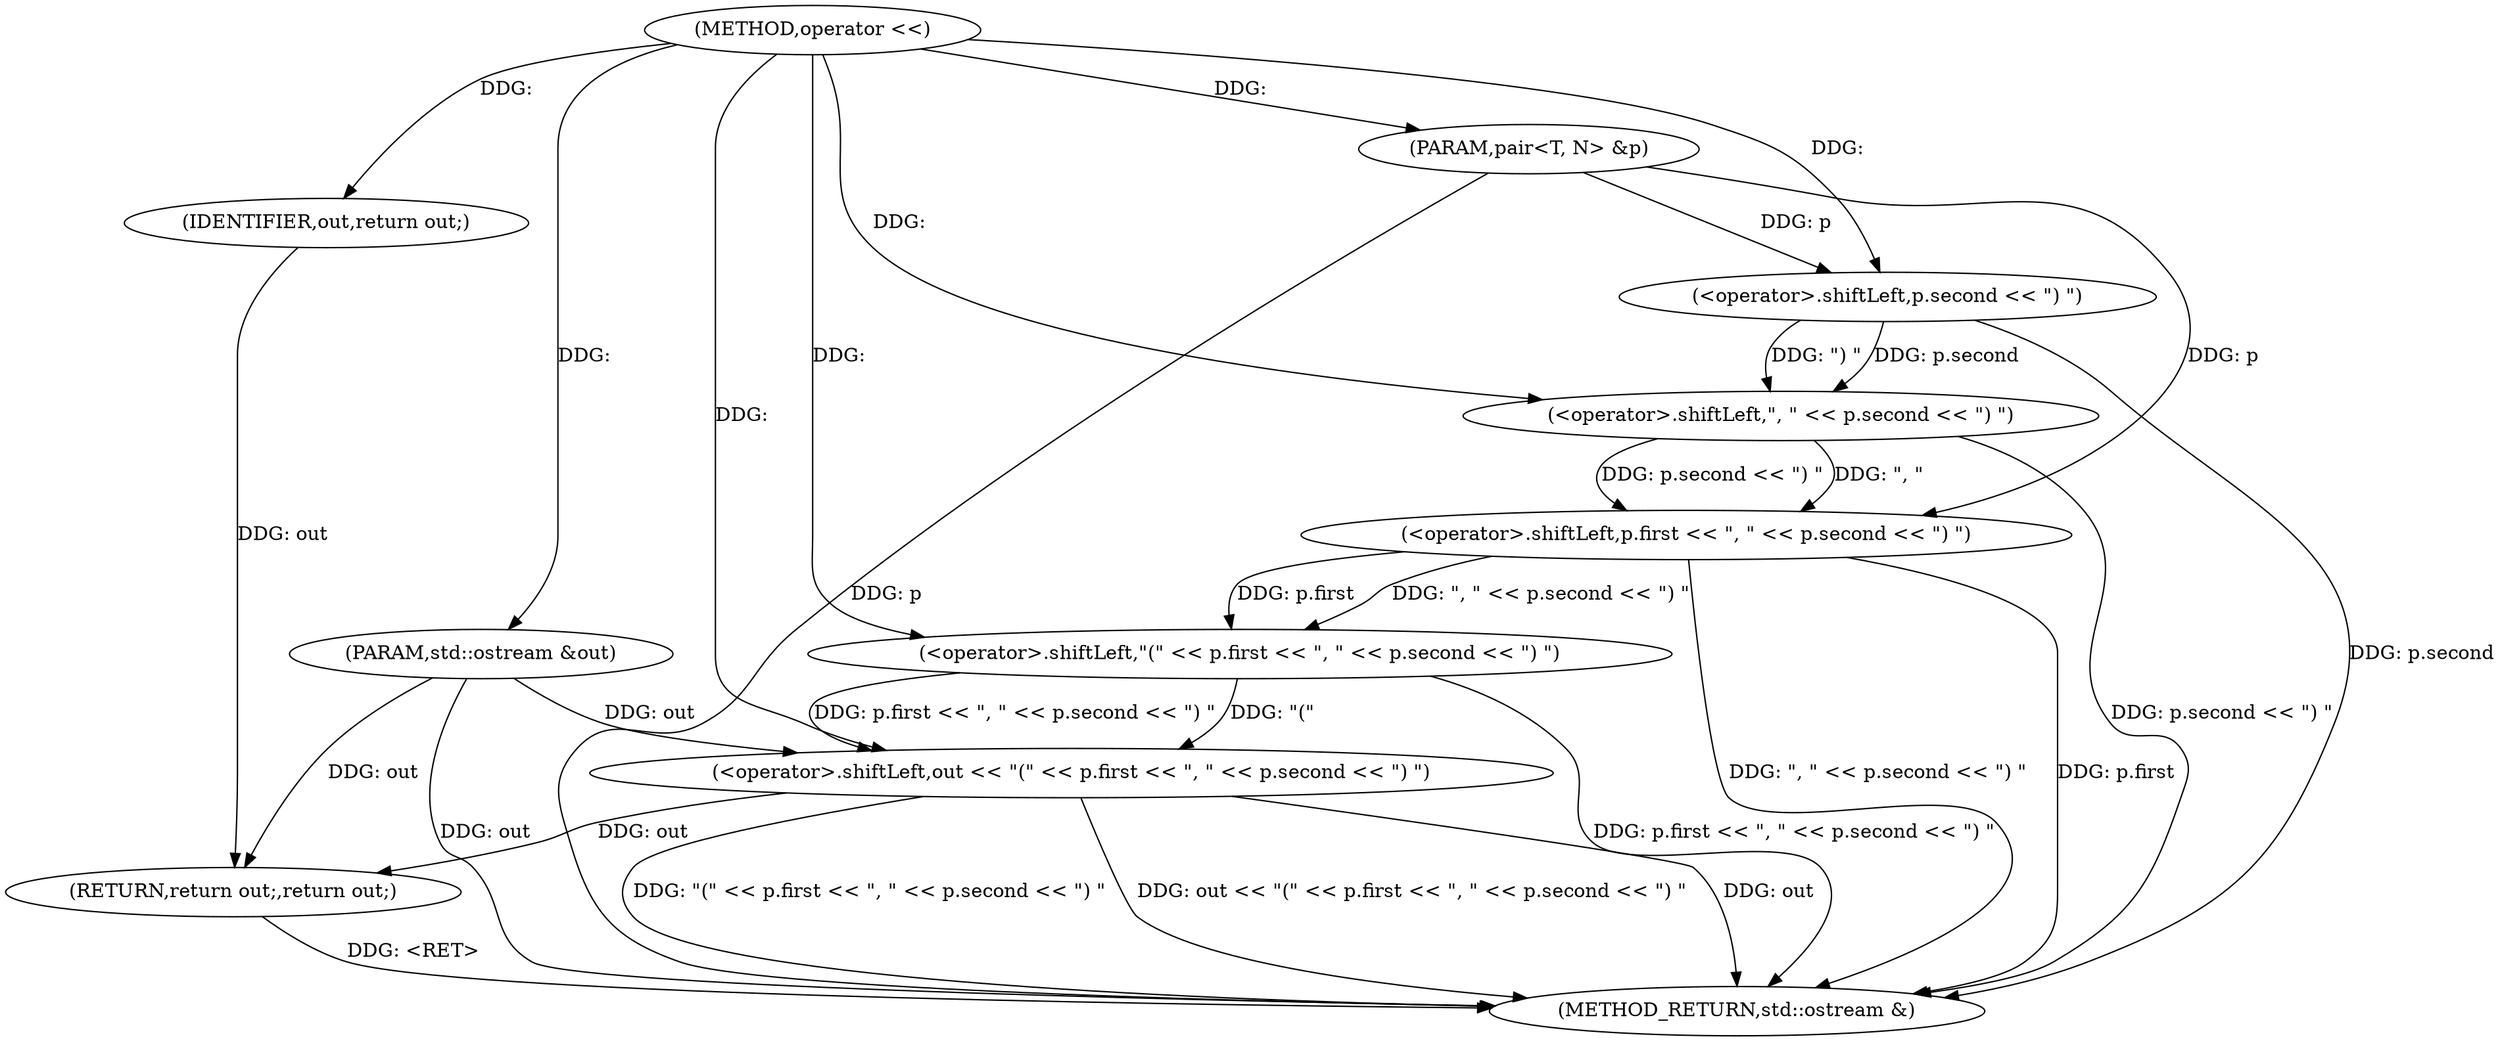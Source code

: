 digraph "operator <<" {  
"1000142" [label = "(METHOD,operator <<)" ]
"1000163" [label = "(METHOD_RETURN,std::ostream &)" ]
"1000143" [label = "(PARAM,std::ostream &out)" ]
"1000144" [label = "(PARAM,pair<T, N> &p)" ]
"1000146" [label = "(<operator>.shiftLeft,out << \"(\" << p.first << \", \" << p.second << \") \")" ]
"1000161" [label = "(RETURN,return out;,return out;)" ]
"1000162" [label = "(IDENTIFIER,out,return out;)" ]
"1000148" [label = "(<operator>.shiftLeft,\"(\" << p.first << \", \" << p.second << \") \")" ]
"1000150" [label = "(<operator>.shiftLeft,p.first << \", \" << p.second << \") \")" ]
"1000154" [label = "(<operator>.shiftLeft,\", \" << p.second << \") \")" ]
"1000156" [label = "(<operator>.shiftLeft,p.second << \") \")" ]
  "1000161" -> "1000163"  [ label = "DDG: <RET>"] 
  "1000143" -> "1000163"  [ label = "DDG: out"] 
  "1000144" -> "1000163"  [ label = "DDG: p"] 
  "1000146" -> "1000163"  [ label = "DDG: out"] 
  "1000150" -> "1000163"  [ label = "DDG: p.first"] 
  "1000156" -> "1000163"  [ label = "DDG: p.second"] 
  "1000154" -> "1000163"  [ label = "DDG: p.second << \") \""] 
  "1000150" -> "1000163"  [ label = "DDG: \", \" << p.second << \") \""] 
  "1000148" -> "1000163"  [ label = "DDG: p.first << \", \" << p.second << \") \""] 
  "1000146" -> "1000163"  [ label = "DDG: \"(\" << p.first << \", \" << p.second << \") \""] 
  "1000146" -> "1000163"  [ label = "DDG: out << \"(\" << p.first << \", \" << p.second << \") \""] 
  "1000142" -> "1000143"  [ label = "DDG: "] 
  "1000142" -> "1000144"  [ label = "DDG: "] 
  "1000162" -> "1000161"  [ label = "DDG: out"] 
  "1000146" -> "1000161"  [ label = "DDG: out"] 
  "1000143" -> "1000161"  [ label = "DDG: out"] 
  "1000143" -> "1000146"  [ label = "DDG: out"] 
  "1000142" -> "1000146"  [ label = "DDG: "] 
  "1000148" -> "1000146"  [ label = "DDG: p.first << \", \" << p.second << \") \""] 
  "1000148" -> "1000146"  [ label = "DDG: \"(\""] 
  "1000142" -> "1000162"  [ label = "DDG: "] 
  "1000142" -> "1000148"  [ label = "DDG: "] 
  "1000150" -> "1000148"  [ label = "DDG: \", \" << p.second << \") \""] 
  "1000150" -> "1000148"  [ label = "DDG: p.first"] 
  "1000144" -> "1000150"  [ label = "DDG: p"] 
  "1000154" -> "1000150"  [ label = "DDG: \", \""] 
  "1000154" -> "1000150"  [ label = "DDG: p.second << \") \""] 
  "1000142" -> "1000154"  [ label = "DDG: "] 
  "1000156" -> "1000154"  [ label = "DDG: \") \""] 
  "1000156" -> "1000154"  [ label = "DDG: p.second"] 
  "1000144" -> "1000156"  [ label = "DDG: p"] 
  "1000142" -> "1000156"  [ label = "DDG: "] 
}

